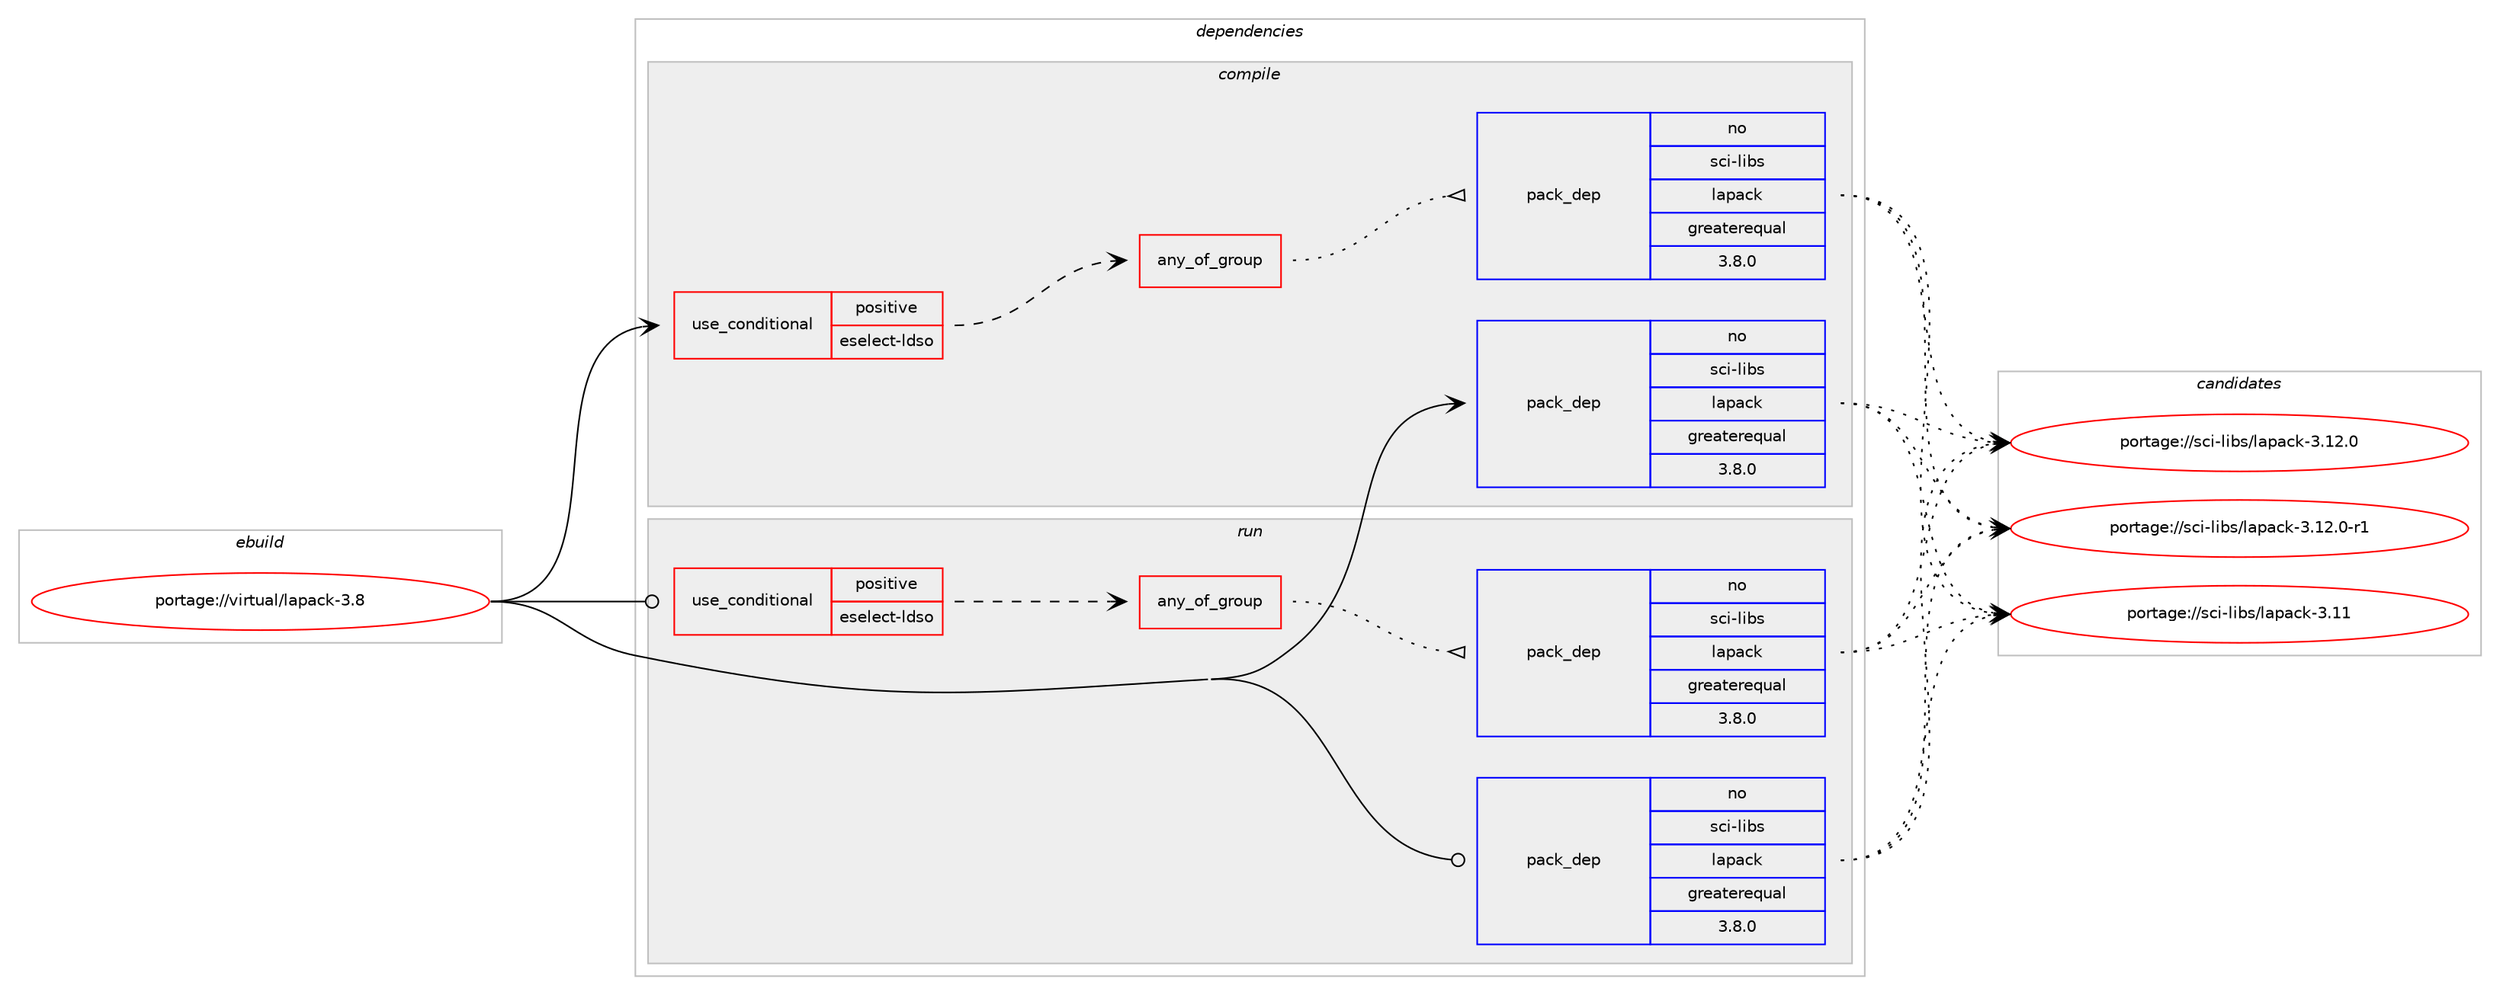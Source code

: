digraph prolog {

# *************
# Graph options
# *************

newrank=true;
concentrate=true;
compound=true;
graph [rankdir=LR,fontname=Helvetica,fontsize=10,ranksep=1.5];#, ranksep=2.5, nodesep=0.2];
edge  [arrowhead=vee];
node  [fontname=Helvetica,fontsize=10];

# **********
# The ebuild
# **********

subgraph cluster_leftcol {
color=gray;
rank=same;
label=<<i>ebuild</i>>;
id [label="portage://virtual/lapack-3.8", color=red, width=4, href="../virtual/lapack-3.8.svg"];
}

# ****************
# The dependencies
# ****************

subgraph cluster_midcol {
color=gray;
label=<<i>dependencies</i>>;
subgraph cluster_compile {
fillcolor="#eeeeee";
style=filled;
label=<<i>compile</i>>;
subgraph cond1986 {
dependency3125 [label=<<TABLE BORDER="0" CELLBORDER="1" CELLSPACING="0" CELLPADDING="4"><TR><TD ROWSPAN="3" CELLPADDING="10">use_conditional</TD></TR><TR><TD>positive</TD></TR><TR><TD>eselect-ldso</TD></TR></TABLE>>, shape=none, color=red];
subgraph any58 {
dependency3126 [label=<<TABLE BORDER="0" CELLBORDER="1" CELLSPACING="0" CELLPADDING="4"><TR><TD CELLPADDING="10">any_of_group</TD></TR></TABLE>>, shape=none, color=red];subgraph pack1082 {
dependency3127 [label=<<TABLE BORDER="0" CELLBORDER="1" CELLSPACING="0" CELLPADDING="4" WIDTH="220"><TR><TD ROWSPAN="6" CELLPADDING="30">pack_dep</TD></TR><TR><TD WIDTH="110">no</TD></TR><TR><TD>sci-libs</TD></TR><TR><TD>lapack</TD></TR><TR><TD>greaterequal</TD></TR><TR><TD>3.8.0</TD></TR></TABLE>>, shape=none, color=blue];
}
dependency3126:e -> dependency3127:w [weight=20,style="dotted",arrowhead="oinv"];
# *** BEGIN UNKNOWN DEPENDENCY TYPE (TODO) ***
# dependency3126 -> package_dependency(portage://virtual/lapack-3.8,install,no,sci-libs,openblas,none,[,,],[],[use(enable(eselect-ldso),none)])
# *** END UNKNOWN DEPENDENCY TYPE (TODO) ***

}
dependency3125:e -> dependency3126:w [weight=20,style="dashed",arrowhead="vee"];
}
id:e -> dependency3125:w [weight=20,style="solid",arrowhead="vee"];
subgraph pack1083 {
dependency3128 [label=<<TABLE BORDER="0" CELLBORDER="1" CELLSPACING="0" CELLPADDING="4" WIDTH="220"><TR><TD ROWSPAN="6" CELLPADDING="30">pack_dep</TD></TR><TR><TD WIDTH="110">no</TD></TR><TR><TD>sci-libs</TD></TR><TR><TD>lapack</TD></TR><TR><TD>greaterequal</TD></TR><TR><TD>3.8.0</TD></TR></TABLE>>, shape=none, color=blue];
}
id:e -> dependency3128:w [weight=20,style="solid",arrowhead="vee"];
}
subgraph cluster_compileandrun {
fillcolor="#eeeeee";
style=filled;
label=<<i>compile and run</i>>;
}
subgraph cluster_run {
fillcolor="#eeeeee";
style=filled;
label=<<i>run</i>>;
subgraph cond1987 {
dependency3129 [label=<<TABLE BORDER="0" CELLBORDER="1" CELLSPACING="0" CELLPADDING="4"><TR><TD ROWSPAN="3" CELLPADDING="10">use_conditional</TD></TR><TR><TD>positive</TD></TR><TR><TD>eselect-ldso</TD></TR></TABLE>>, shape=none, color=red];
subgraph any59 {
dependency3130 [label=<<TABLE BORDER="0" CELLBORDER="1" CELLSPACING="0" CELLPADDING="4"><TR><TD CELLPADDING="10">any_of_group</TD></TR></TABLE>>, shape=none, color=red];subgraph pack1084 {
dependency3131 [label=<<TABLE BORDER="0" CELLBORDER="1" CELLSPACING="0" CELLPADDING="4" WIDTH="220"><TR><TD ROWSPAN="6" CELLPADDING="30">pack_dep</TD></TR><TR><TD WIDTH="110">no</TD></TR><TR><TD>sci-libs</TD></TR><TR><TD>lapack</TD></TR><TR><TD>greaterequal</TD></TR><TR><TD>3.8.0</TD></TR></TABLE>>, shape=none, color=blue];
}
dependency3130:e -> dependency3131:w [weight=20,style="dotted",arrowhead="oinv"];
# *** BEGIN UNKNOWN DEPENDENCY TYPE (TODO) ***
# dependency3130 -> package_dependency(portage://virtual/lapack-3.8,run,no,sci-libs,openblas,none,[,,],[],[use(enable(eselect-ldso),none)])
# *** END UNKNOWN DEPENDENCY TYPE (TODO) ***

}
dependency3129:e -> dependency3130:w [weight=20,style="dashed",arrowhead="vee"];
}
id:e -> dependency3129:w [weight=20,style="solid",arrowhead="odot"];
subgraph pack1085 {
dependency3132 [label=<<TABLE BORDER="0" CELLBORDER="1" CELLSPACING="0" CELLPADDING="4" WIDTH="220"><TR><TD ROWSPAN="6" CELLPADDING="30">pack_dep</TD></TR><TR><TD WIDTH="110">no</TD></TR><TR><TD>sci-libs</TD></TR><TR><TD>lapack</TD></TR><TR><TD>greaterequal</TD></TR><TR><TD>3.8.0</TD></TR></TABLE>>, shape=none, color=blue];
}
id:e -> dependency3132:w [weight=20,style="solid",arrowhead="odot"];
}
}

# **************
# The candidates
# **************

subgraph cluster_choices {
rank=same;
color=gray;
label=<<i>candidates</i>>;

subgraph choice1082 {
color=black;
nodesep=1;
choice115991054510810598115471089711297991074551464949 [label="portage://sci-libs/lapack-3.11", color=red, width=4,href="../sci-libs/lapack-3.11.svg"];
choice1159910545108105981154710897112979910745514649504648 [label="portage://sci-libs/lapack-3.12.0", color=red, width=4,href="../sci-libs/lapack-3.12.0.svg"];
choice11599105451081059811547108971129799107455146495046484511449 [label="portage://sci-libs/lapack-3.12.0-r1", color=red, width=4,href="../sci-libs/lapack-3.12.0-r1.svg"];
dependency3127:e -> choice115991054510810598115471089711297991074551464949:w [style=dotted,weight="100"];
dependency3127:e -> choice1159910545108105981154710897112979910745514649504648:w [style=dotted,weight="100"];
dependency3127:e -> choice11599105451081059811547108971129799107455146495046484511449:w [style=dotted,weight="100"];
}
subgraph choice1083 {
color=black;
nodesep=1;
choice115991054510810598115471089711297991074551464949 [label="portage://sci-libs/lapack-3.11", color=red, width=4,href="../sci-libs/lapack-3.11.svg"];
choice1159910545108105981154710897112979910745514649504648 [label="portage://sci-libs/lapack-3.12.0", color=red, width=4,href="../sci-libs/lapack-3.12.0.svg"];
choice11599105451081059811547108971129799107455146495046484511449 [label="portage://sci-libs/lapack-3.12.0-r1", color=red, width=4,href="../sci-libs/lapack-3.12.0-r1.svg"];
dependency3128:e -> choice115991054510810598115471089711297991074551464949:w [style=dotted,weight="100"];
dependency3128:e -> choice1159910545108105981154710897112979910745514649504648:w [style=dotted,weight="100"];
dependency3128:e -> choice11599105451081059811547108971129799107455146495046484511449:w [style=dotted,weight="100"];
}
subgraph choice1084 {
color=black;
nodesep=1;
choice115991054510810598115471089711297991074551464949 [label="portage://sci-libs/lapack-3.11", color=red, width=4,href="../sci-libs/lapack-3.11.svg"];
choice1159910545108105981154710897112979910745514649504648 [label="portage://sci-libs/lapack-3.12.0", color=red, width=4,href="../sci-libs/lapack-3.12.0.svg"];
choice11599105451081059811547108971129799107455146495046484511449 [label="portage://sci-libs/lapack-3.12.0-r1", color=red, width=4,href="../sci-libs/lapack-3.12.0-r1.svg"];
dependency3131:e -> choice115991054510810598115471089711297991074551464949:w [style=dotted,weight="100"];
dependency3131:e -> choice1159910545108105981154710897112979910745514649504648:w [style=dotted,weight="100"];
dependency3131:e -> choice11599105451081059811547108971129799107455146495046484511449:w [style=dotted,weight="100"];
}
subgraph choice1085 {
color=black;
nodesep=1;
choice115991054510810598115471089711297991074551464949 [label="portage://sci-libs/lapack-3.11", color=red, width=4,href="../sci-libs/lapack-3.11.svg"];
choice1159910545108105981154710897112979910745514649504648 [label="portage://sci-libs/lapack-3.12.0", color=red, width=4,href="../sci-libs/lapack-3.12.0.svg"];
choice11599105451081059811547108971129799107455146495046484511449 [label="portage://sci-libs/lapack-3.12.0-r1", color=red, width=4,href="../sci-libs/lapack-3.12.0-r1.svg"];
dependency3132:e -> choice115991054510810598115471089711297991074551464949:w [style=dotted,weight="100"];
dependency3132:e -> choice1159910545108105981154710897112979910745514649504648:w [style=dotted,weight="100"];
dependency3132:e -> choice11599105451081059811547108971129799107455146495046484511449:w [style=dotted,weight="100"];
}
}

}
